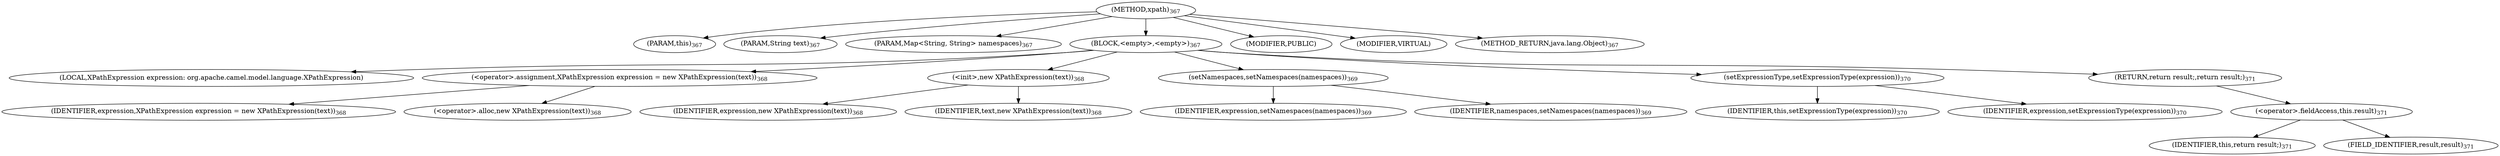 digraph "xpath" {  
"548" [label = <(METHOD,xpath)<SUB>367</SUB>> ]
"82" [label = <(PARAM,this)<SUB>367</SUB>> ]
"549" [label = <(PARAM,String text)<SUB>367</SUB>> ]
"550" [label = <(PARAM,Map&lt;String, String&gt; namespaces)<SUB>367</SUB>> ]
"551" [label = <(BLOCK,&lt;empty&gt;,&lt;empty&gt;)<SUB>367</SUB>> ]
"80" [label = <(LOCAL,XPathExpression expression: org.apache.camel.model.language.XPathExpression)> ]
"552" [label = <(&lt;operator&gt;.assignment,XPathExpression expression = new XPathExpression(text))<SUB>368</SUB>> ]
"553" [label = <(IDENTIFIER,expression,XPathExpression expression = new XPathExpression(text))<SUB>368</SUB>> ]
"554" [label = <(&lt;operator&gt;.alloc,new XPathExpression(text))<SUB>368</SUB>> ]
"555" [label = <(&lt;init&gt;,new XPathExpression(text))<SUB>368</SUB>> ]
"79" [label = <(IDENTIFIER,expression,new XPathExpression(text))<SUB>368</SUB>> ]
"556" [label = <(IDENTIFIER,text,new XPathExpression(text))<SUB>368</SUB>> ]
"557" [label = <(setNamespaces,setNamespaces(namespaces))<SUB>369</SUB>> ]
"558" [label = <(IDENTIFIER,expression,setNamespaces(namespaces))<SUB>369</SUB>> ]
"559" [label = <(IDENTIFIER,namespaces,setNamespaces(namespaces))<SUB>369</SUB>> ]
"560" [label = <(setExpressionType,setExpressionType(expression))<SUB>370</SUB>> ]
"81" [label = <(IDENTIFIER,this,setExpressionType(expression))<SUB>370</SUB>> ]
"561" [label = <(IDENTIFIER,expression,setExpressionType(expression))<SUB>370</SUB>> ]
"562" [label = <(RETURN,return result;,return result;)<SUB>371</SUB>> ]
"563" [label = <(&lt;operator&gt;.fieldAccess,this.result)<SUB>371</SUB>> ]
"564" [label = <(IDENTIFIER,this,return result;)<SUB>371</SUB>> ]
"565" [label = <(FIELD_IDENTIFIER,result,result)<SUB>371</SUB>> ]
"566" [label = <(MODIFIER,PUBLIC)> ]
"567" [label = <(MODIFIER,VIRTUAL)> ]
"568" [label = <(METHOD_RETURN,java.lang.Object)<SUB>367</SUB>> ]
  "548" -> "82" 
  "548" -> "549" 
  "548" -> "550" 
  "548" -> "551" 
  "548" -> "566" 
  "548" -> "567" 
  "548" -> "568" 
  "551" -> "80" 
  "551" -> "552" 
  "551" -> "555" 
  "551" -> "557" 
  "551" -> "560" 
  "551" -> "562" 
  "552" -> "553" 
  "552" -> "554" 
  "555" -> "79" 
  "555" -> "556" 
  "557" -> "558" 
  "557" -> "559" 
  "560" -> "81" 
  "560" -> "561" 
  "562" -> "563" 
  "563" -> "564" 
  "563" -> "565" 
}
